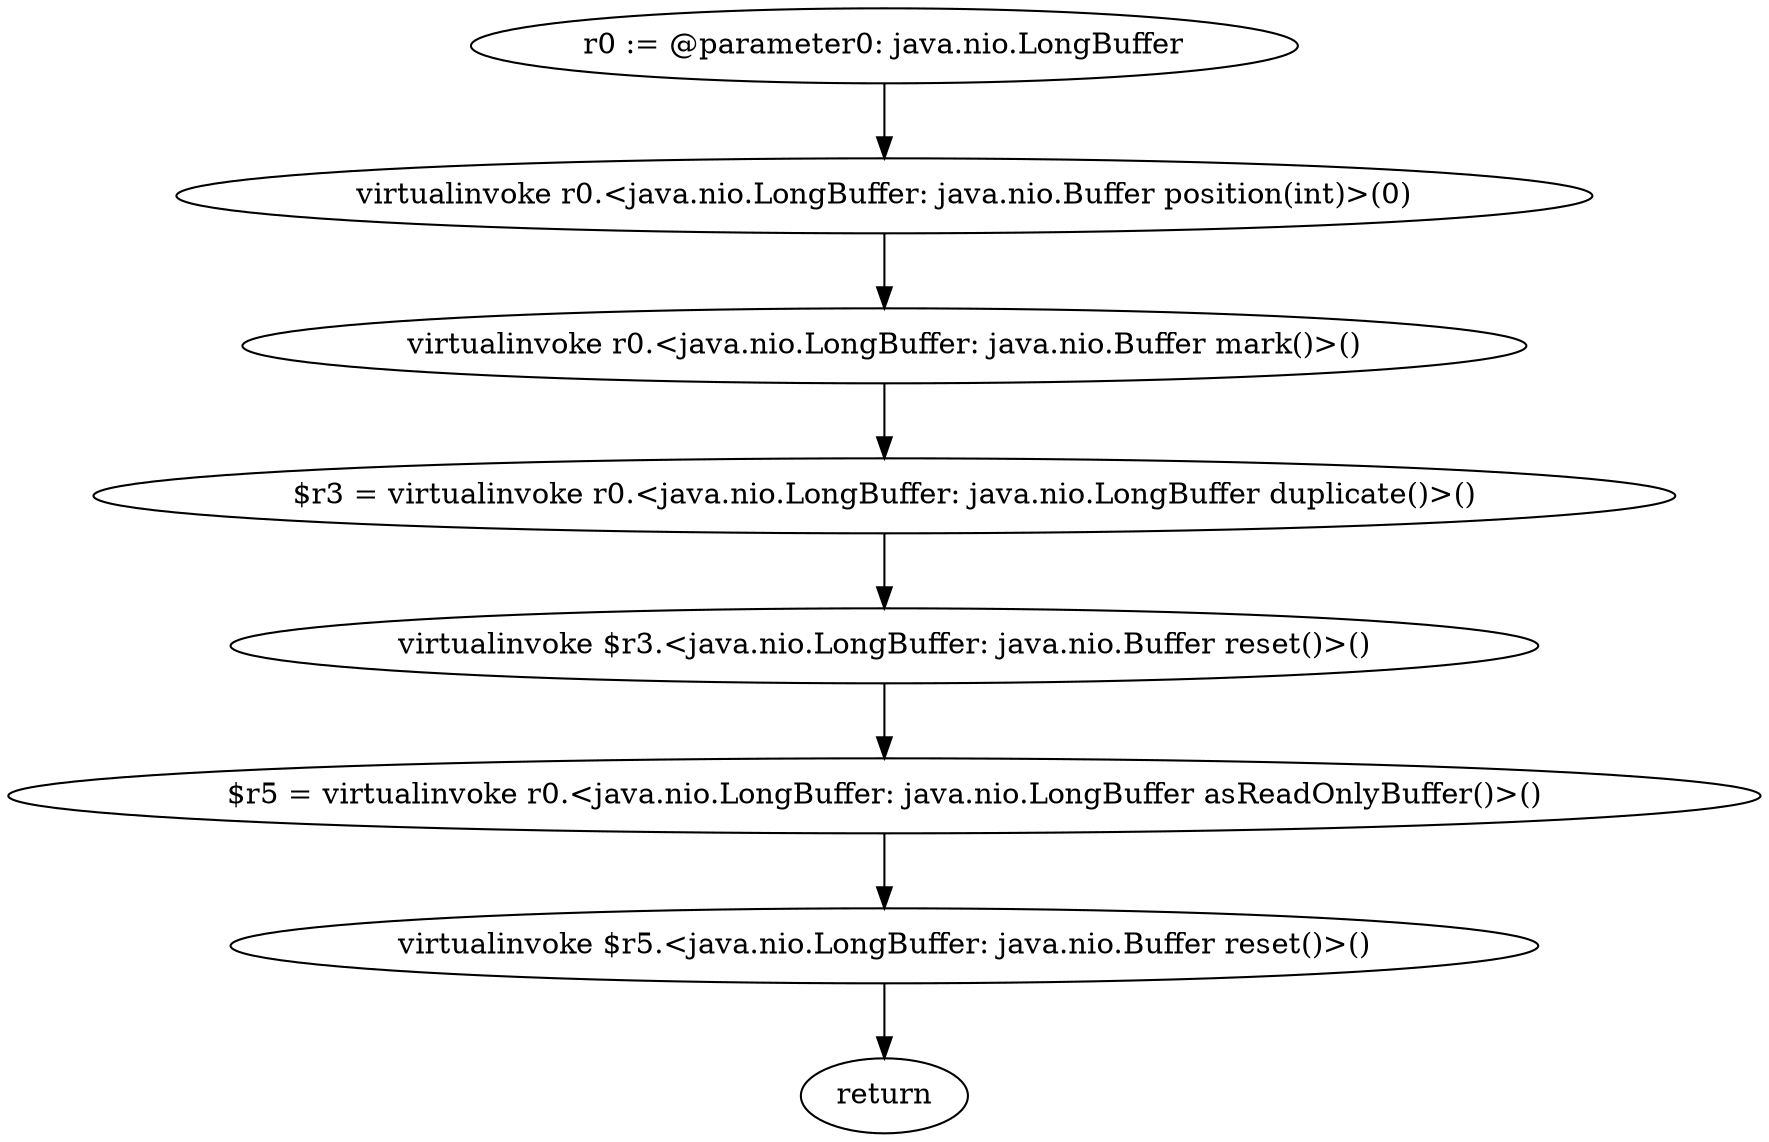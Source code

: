 digraph "unitGraph" {
    "r0 := @parameter0: java.nio.LongBuffer"
    "virtualinvoke r0.<java.nio.LongBuffer: java.nio.Buffer position(int)>(0)"
    "virtualinvoke r0.<java.nio.LongBuffer: java.nio.Buffer mark()>()"
    "$r3 = virtualinvoke r0.<java.nio.LongBuffer: java.nio.LongBuffer duplicate()>()"
    "virtualinvoke $r3.<java.nio.LongBuffer: java.nio.Buffer reset()>()"
    "$r5 = virtualinvoke r0.<java.nio.LongBuffer: java.nio.LongBuffer asReadOnlyBuffer()>()"
    "virtualinvoke $r5.<java.nio.LongBuffer: java.nio.Buffer reset()>()"
    "return"
    "r0 := @parameter0: java.nio.LongBuffer"->"virtualinvoke r0.<java.nio.LongBuffer: java.nio.Buffer position(int)>(0)";
    "virtualinvoke r0.<java.nio.LongBuffer: java.nio.Buffer position(int)>(0)"->"virtualinvoke r0.<java.nio.LongBuffer: java.nio.Buffer mark()>()";
    "virtualinvoke r0.<java.nio.LongBuffer: java.nio.Buffer mark()>()"->"$r3 = virtualinvoke r0.<java.nio.LongBuffer: java.nio.LongBuffer duplicate()>()";
    "$r3 = virtualinvoke r0.<java.nio.LongBuffer: java.nio.LongBuffer duplicate()>()"->"virtualinvoke $r3.<java.nio.LongBuffer: java.nio.Buffer reset()>()";
    "virtualinvoke $r3.<java.nio.LongBuffer: java.nio.Buffer reset()>()"->"$r5 = virtualinvoke r0.<java.nio.LongBuffer: java.nio.LongBuffer asReadOnlyBuffer()>()";
    "$r5 = virtualinvoke r0.<java.nio.LongBuffer: java.nio.LongBuffer asReadOnlyBuffer()>()"->"virtualinvoke $r5.<java.nio.LongBuffer: java.nio.Buffer reset()>()";
    "virtualinvoke $r5.<java.nio.LongBuffer: java.nio.Buffer reset()>()"->"return";
}
